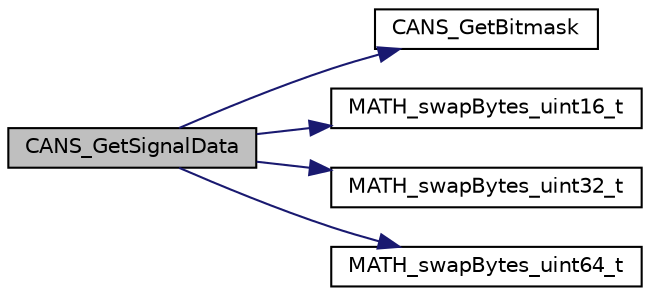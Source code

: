 digraph "CANS_GetSignalData"
{
  edge [fontname="Helvetica",fontsize="10",labelfontname="Helvetica",labelfontsize="10"];
  node [fontname="Helvetica",fontsize="10",shape=record];
  rankdir="LR";
  Node64 [label="CANS_GetSignalData",height=0.2,width=0.4,color="black", fillcolor="grey75", style="filled", fontcolor="black"];
  Node64 -> Node65 [color="midnightblue",fontsize="10",style="solid",fontname="Helvetica"];
  Node65 [label="CANS_GetBitmask",height=0.2,width=0.4,color="black", fillcolor="white", style="filled",URL="$cansignal_8c.html#a7d95cbf333bab22f926b97262b20a283",tooltip="generates bitfield, which masks the bits where the actual signal (defined by its bitlength) is locate..."];
  Node64 -> Node66 [color="midnightblue",fontsize="10",style="solid",fontname="Helvetica"];
  Node66 [label="MATH_swapBytes_uint16_t",height=0.2,width=0.4,color="black", fillcolor="white", style="filled",URL="$foxmath_8c.html#a562273a0fc361c4baef9bfb28b97a475",tooltip="Swap bytes of uint16_t value. "];
  Node64 -> Node67 [color="midnightblue",fontsize="10",style="solid",fontname="Helvetica"];
  Node67 [label="MATH_swapBytes_uint32_t",height=0.2,width=0.4,color="black", fillcolor="white", style="filled",URL="$foxmath_8c.html#ac35ec6779edc72106ec9ebb3b8d51deb",tooltip="Swap bytes of uint32_t value. "];
  Node64 -> Node68 [color="midnightblue",fontsize="10",style="solid",fontname="Helvetica"];
  Node68 [label="MATH_swapBytes_uint64_t",height=0.2,width=0.4,color="black", fillcolor="white", style="filled",URL="$foxmath_8c.html#a0d87eebf1c5255c594210eacb8cbf6e1",tooltip="Swap bytes of uint64_t value. "];
}

